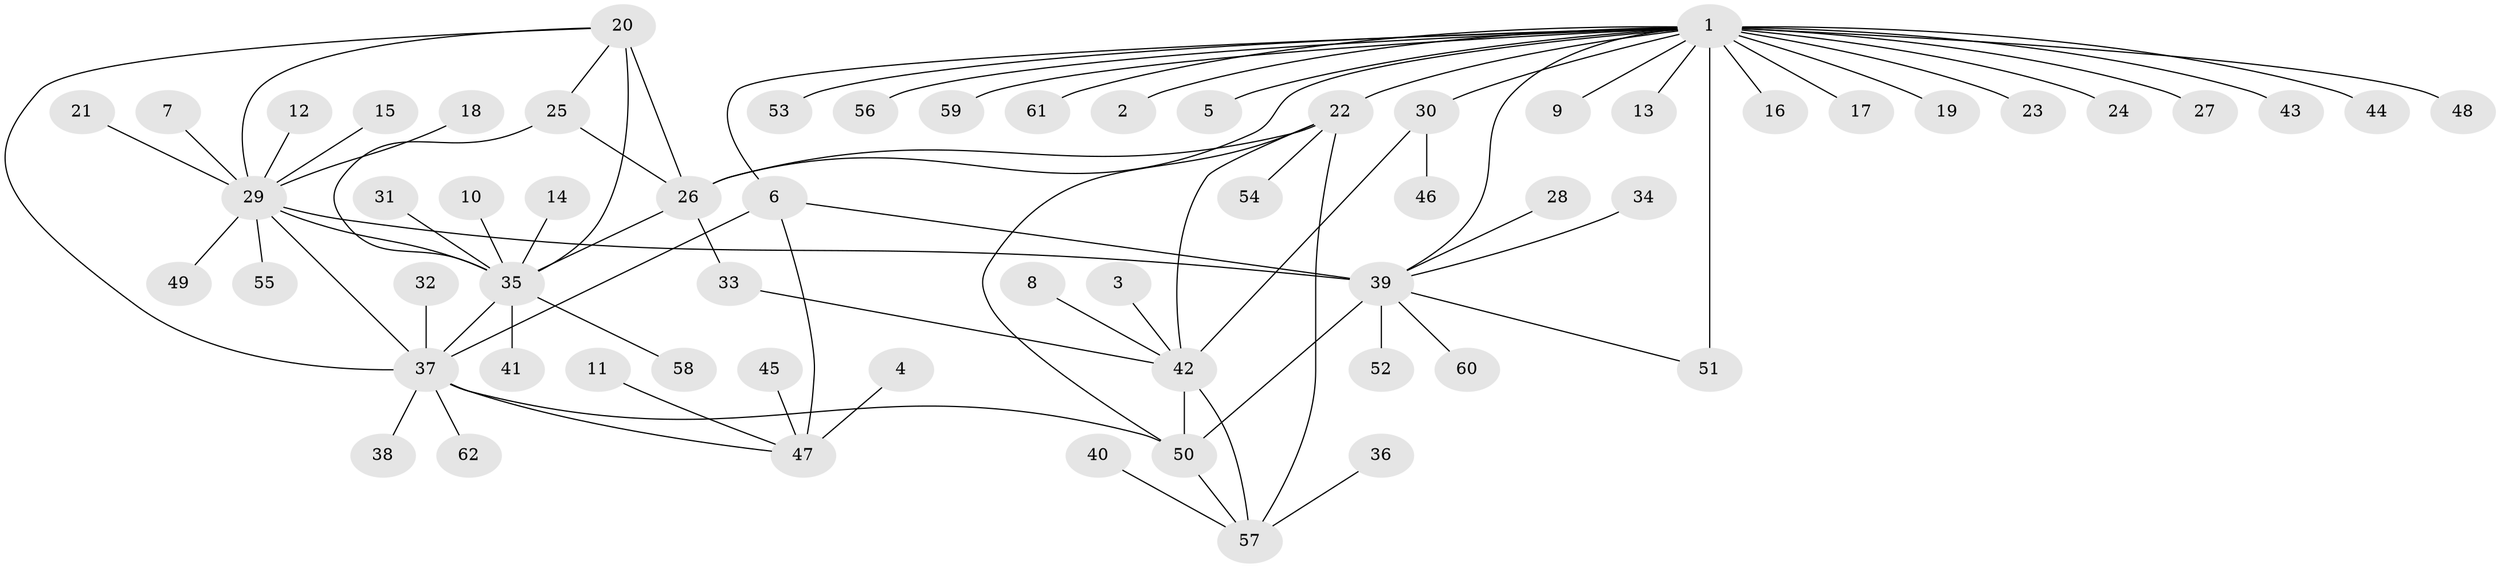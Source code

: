 // original degree distribution, {7: 0.07317073170731707, 8: 0.016260162601626018, 9: 0.032520325203252036, 5: 0.016260162601626018, 14: 0.008130081300813009, 12: 0.008130081300813009, 10: 0.016260162601626018, 6: 0.032520325203252036, 13: 0.016260162601626018, 11: 0.024390243902439025, 2: 0.13008130081300814, 1: 0.5934959349593496, 3: 0.024390243902439025, 4: 0.008130081300813009}
// Generated by graph-tools (version 1.1) at 2025/50/03/09/25 03:50:28]
// undirected, 62 vertices, 80 edges
graph export_dot {
graph [start="1"]
  node [color=gray90,style=filled];
  1;
  2;
  3;
  4;
  5;
  6;
  7;
  8;
  9;
  10;
  11;
  12;
  13;
  14;
  15;
  16;
  17;
  18;
  19;
  20;
  21;
  22;
  23;
  24;
  25;
  26;
  27;
  28;
  29;
  30;
  31;
  32;
  33;
  34;
  35;
  36;
  37;
  38;
  39;
  40;
  41;
  42;
  43;
  44;
  45;
  46;
  47;
  48;
  49;
  50;
  51;
  52;
  53;
  54;
  55;
  56;
  57;
  58;
  59;
  60;
  61;
  62;
  1 -- 2 [weight=1.0];
  1 -- 5 [weight=1.0];
  1 -- 6 [weight=1.0];
  1 -- 9 [weight=1.0];
  1 -- 13 [weight=1.0];
  1 -- 16 [weight=1.0];
  1 -- 17 [weight=1.0];
  1 -- 19 [weight=1.0];
  1 -- 22 [weight=1.0];
  1 -- 23 [weight=1.0];
  1 -- 24 [weight=1.0];
  1 -- 26 [weight=1.0];
  1 -- 27 [weight=1.0];
  1 -- 30 [weight=1.0];
  1 -- 39 [weight=2.0];
  1 -- 43 [weight=1.0];
  1 -- 44 [weight=1.0];
  1 -- 48 [weight=1.0];
  1 -- 51 [weight=8.0];
  1 -- 53 [weight=1.0];
  1 -- 56 [weight=1.0];
  1 -- 59 [weight=1.0];
  1 -- 61 [weight=1.0];
  3 -- 42 [weight=1.0];
  4 -- 47 [weight=1.0];
  6 -- 37 [weight=6.0];
  6 -- 39 [weight=1.0];
  6 -- 47 [weight=3.0];
  7 -- 29 [weight=1.0];
  8 -- 42 [weight=1.0];
  10 -- 35 [weight=1.0];
  11 -- 47 [weight=1.0];
  12 -- 29 [weight=1.0];
  14 -- 35 [weight=1.0];
  15 -- 29 [weight=1.0];
  18 -- 29 [weight=1.0];
  20 -- 25 [weight=3.0];
  20 -- 26 [weight=3.0];
  20 -- 29 [weight=1.0];
  20 -- 35 [weight=3.0];
  20 -- 37 [weight=1.0];
  21 -- 29 [weight=1.0];
  22 -- 26 [weight=1.0];
  22 -- 42 [weight=4.0];
  22 -- 50 [weight=2.0];
  22 -- 54 [weight=1.0];
  22 -- 57 [weight=2.0];
  25 -- 26 [weight=1.0];
  25 -- 35 [weight=1.0];
  26 -- 33 [weight=1.0];
  26 -- 35 [weight=1.0];
  28 -- 39 [weight=1.0];
  29 -- 35 [weight=2.0];
  29 -- 37 [weight=1.0];
  29 -- 39 [weight=8.0];
  29 -- 49 [weight=1.0];
  29 -- 55 [weight=1.0];
  30 -- 42 [weight=1.0];
  30 -- 46 [weight=1.0];
  31 -- 35 [weight=1.0];
  32 -- 37 [weight=1.0];
  33 -- 42 [weight=1.0];
  34 -- 39 [weight=1.0];
  35 -- 37 [weight=1.0];
  35 -- 41 [weight=1.0];
  35 -- 58 [weight=1.0];
  36 -- 57 [weight=1.0];
  37 -- 38 [weight=1.0];
  37 -- 47 [weight=2.0];
  37 -- 50 [weight=1.0];
  37 -- 62 [weight=1.0];
  39 -- 50 [weight=1.0];
  39 -- 51 [weight=1.0];
  39 -- 52 [weight=1.0];
  39 -- 60 [weight=1.0];
  40 -- 57 [weight=1.0];
  42 -- 50 [weight=2.0];
  42 -- 57 [weight=2.0];
  45 -- 47 [weight=1.0];
  50 -- 57 [weight=1.0];
}
